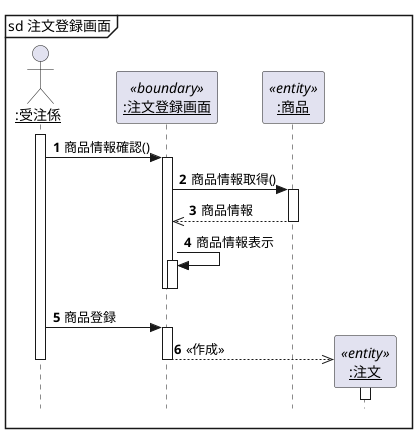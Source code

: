 @startuml  
hide footbox 
autonumber
skinparam style strictuml
Actor "<u>:受注係</u>" as clerk
participant "<u>:注文登録画面</u>" as register <<boundary>>
participant "<u>:商品</u>" as merchandise <<entity>>


mainframe sd 注文登録画面
activate clerk
    clerk -> register : 商品情報確認()
    activate register
        register -> merchandise : 商品情報取得()

        activate merchandise
            merchandise -->> register : 商品情報
        deactivate merchandise

        register -> register : 商品情報表示
        
        activate register
        deactivate register
        
    deactivate register

    clerk -> register : 商品登録
    activate register
        create "<u>:注文</u>" as order <<entity>>
        register -->> order : <<作成>>
        activate order

        deactivate order
    deactivate register
deactivate clerk

@enduml